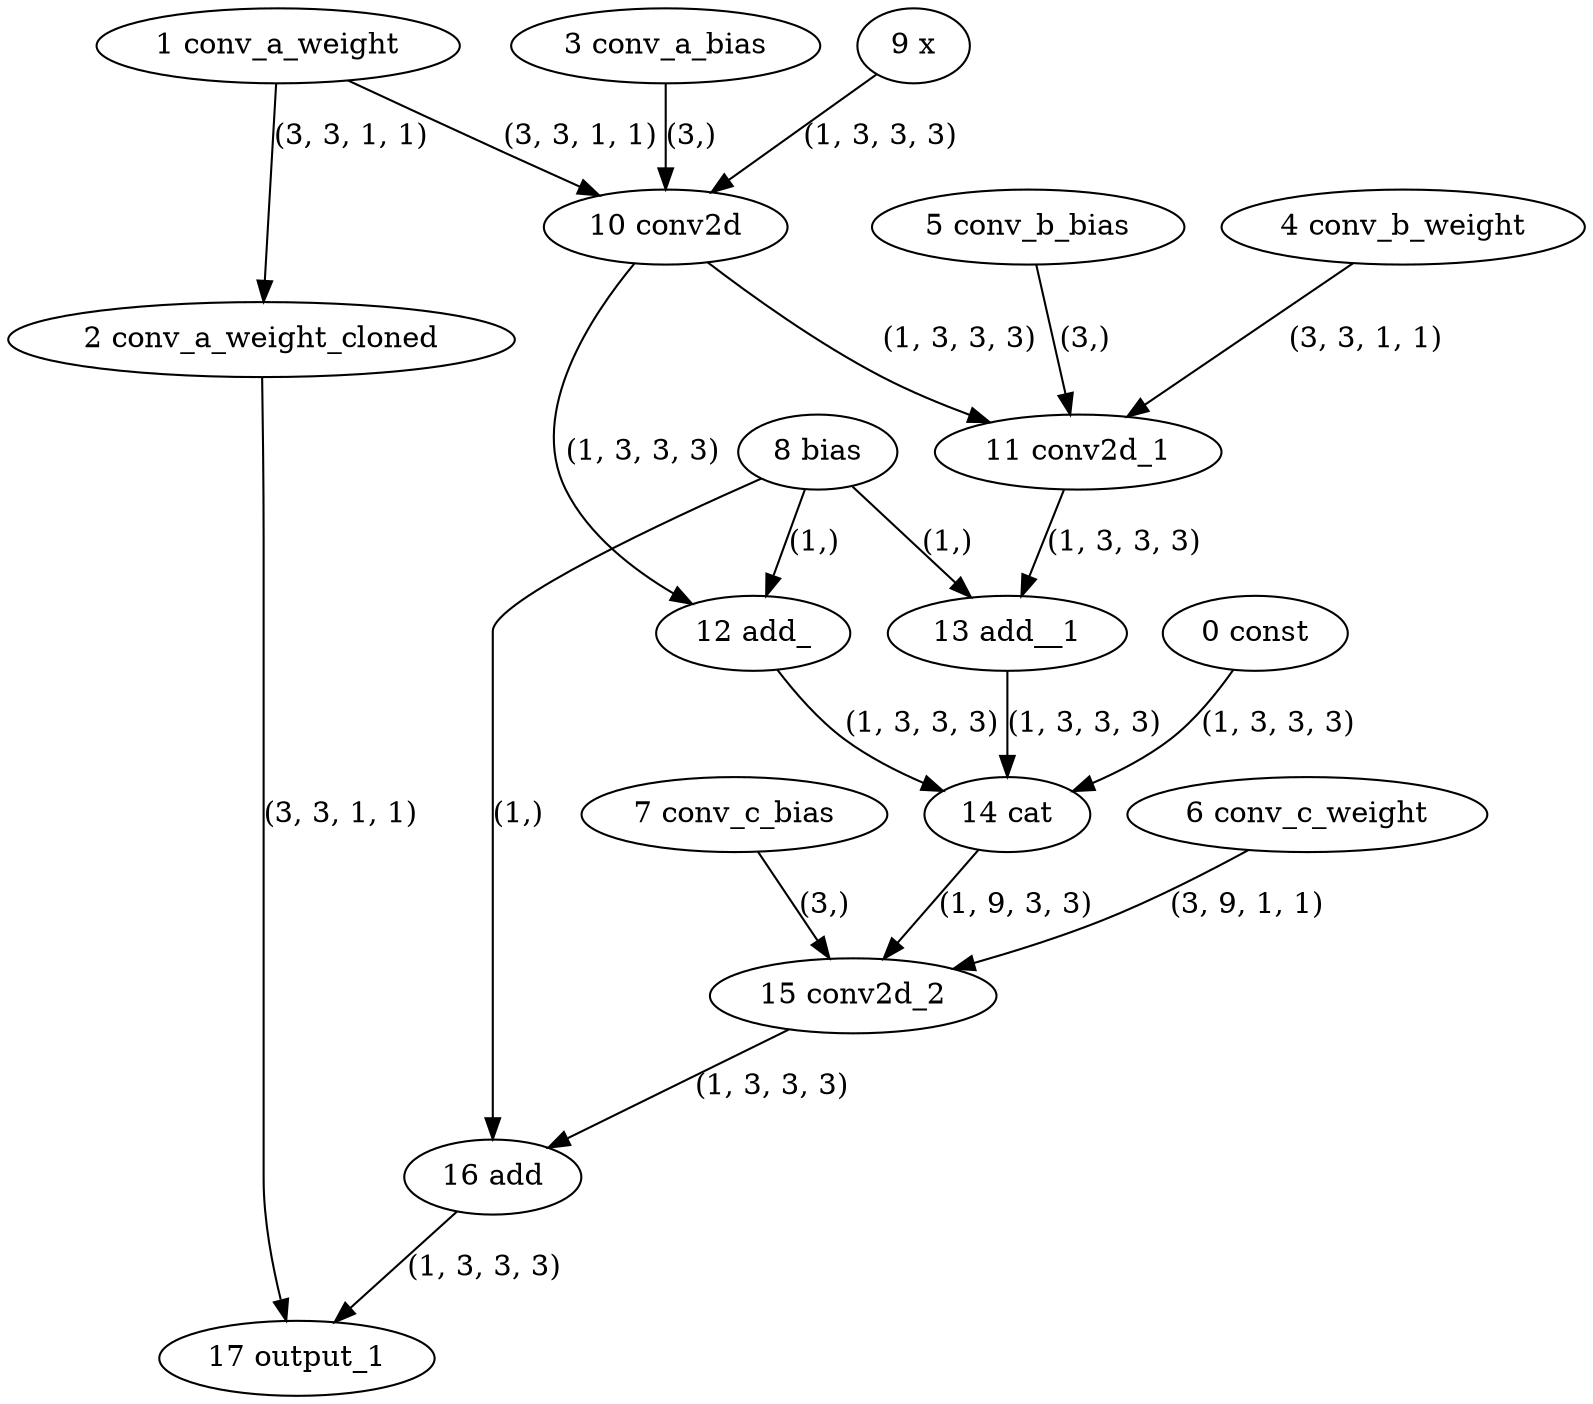 strict digraph  {
"0 const" [id=0, type=get_attr];
"1 conv_a_weight" [id=1, type=get_attr];
"2 conv_a_weight_cloned" [id=2, type=clone];
"3 conv_a_bias" [id=3, type=get_attr];
"4 conv_b_weight" [id=4, type=get_attr];
"5 conv_b_bias" [id=5, type=get_attr];
"6 conv_c_weight" [id=6, type=get_attr];
"7 conv_c_bias" [id=7, type=get_attr];
"8 bias" [id=8, type=get_attr];
"9 x" [id=9, type=input];
"10 conv2d" [id=10, type=conv2d];
"11 conv2d_1" [id=11, type=conv2d];
"12 add_" [id=12, type=add_];
"13 add__1" [id=13, type=add_];
"14 cat" [id=14, type=cat];
"15 conv2d_2" [id=15, type=conv2d];
"16 add" [id=16, type=add];
"17 output_1" [id=17, type=output];
"0 const" -> "14 cat"  [label="(1, 3, 3, 3)", style=solid];
"1 conv_a_weight" -> "2 conv_a_weight_cloned"  [label="(3, 3, 1, 1)", style=solid];
"1 conv_a_weight" -> "10 conv2d"  [label="(3, 3, 1, 1)", style=solid];
"2 conv_a_weight_cloned" -> "17 output_1"  [label="(3, 3, 1, 1)", style=solid];
"3 conv_a_bias" -> "10 conv2d"  [label="(3,)", style=solid];
"4 conv_b_weight" -> "11 conv2d_1"  [label="(3, 3, 1, 1)", style=solid];
"5 conv_b_bias" -> "11 conv2d_1"  [label="(3,)", style=solid];
"6 conv_c_weight" -> "15 conv2d_2"  [label="(3, 9, 1, 1)", style=solid];
"7 conv_c_bias" -> "15 conv2d_2"  [label="(3,)", style=solid];
"8 bias" -> "12 add_"  [label="(1,)", style=solid];
"8 bias" -> "13 add__1"  [label="(1,)", style=solid];
"8 bias" -> "16 add"  [label="(1,)", style=solid];
"9 x" -> "10 conv2d"  [label="(1, 3, 3, 3)", style=solid];
"10 conv2d" -> "11 conv2d_1"  [label="(1, 3, 3, 3)", style=solid];
"10 conv2d" -> "12 add_"  [label="(1, 3, 3, 3)", style=solid];
"11 conv2d_1" -> "13 add__1"  [label="(1, 3, 3, 3)", style=solid];
"12 add_" -> "14 cat"  [label="(1, 3, 3, 3)", style=solid];
"13 add__1" -> "14 cat"  [label="(1, 3, 3, 3)", style=solid];
"14 cat" -> "15 conv2d_2"  [label="(1, 9, 3, 3)", style=solid];
"15 conv2d_2" -> "16 add"  [label="(1, 3, 3, 3)", style=solid];
"16 add" -> "17 output_1"  [label="(1, 3, 3, 3)", style=solid];
}

